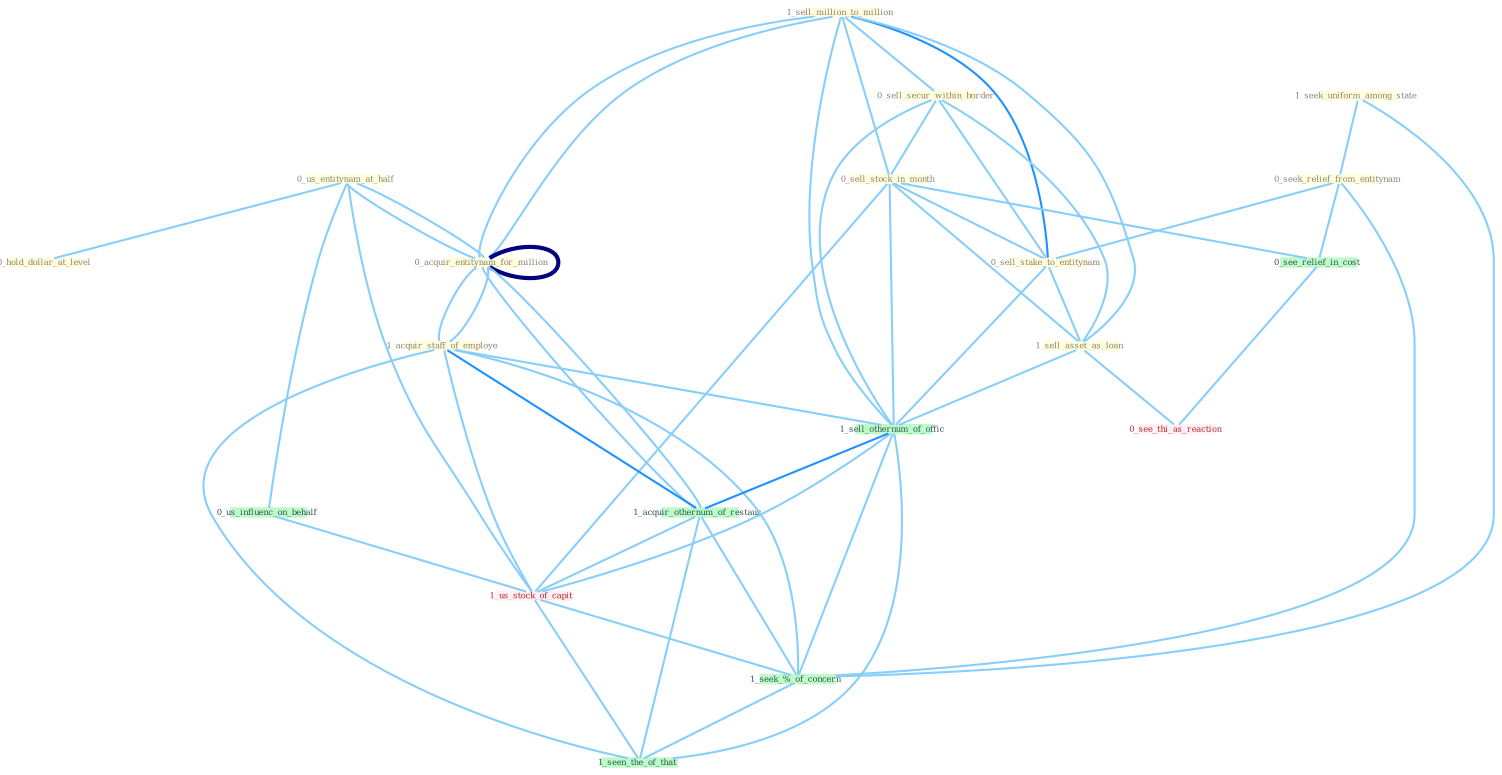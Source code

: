 Graph G{ 
    node
    [shape=polygon,style=filled,width=.5,height=.06,color="#BDFCC9",fixedsize=true,fontsize=4,
    fontcolor="#2f4f4f"];
    {node
    [color="#ffffe0", fontcolor="#8b7d6b"] "0_us_entitynam_at_half " "1_sell_million_to_million " "0_sell_secur_within_border " "1_seek_uniform_among_state " "0_acquir_entitynam_for_million " "0_seek_relief_from_entitynam " "0_sell_stock_in_month " "1_acquir_staff_of_employe " "0_sell_stake_to_entitynam " "0_hold_dollar_at_level " "1_sell_asset_as_loan "}
{node [color="#fff0f5", fontcolor="#b22222"] "0_acquir_entitynam_for_million " "0_see_thi_as_reaction " "1_us_stock_of_capit "}
edge [color="#B0E2FF"];

	"0_us_entitynam_at_half " -- "0_acquir_entitynam_for_million " [w="1", color="#87cefa" ];
	"0_us_entitynam_at_half " -- "0_hold_dollar_at_level " [w="1", color="#87cefa" ];
	"0_us_entitynam_at_half " -- "0_acquir_entitynam_for_million " [w="1", color="#87cefa" ];
	"0_us_entitynam_at_half " -- "0_us_influenc_on_behalf " [w="1", color="#87cefa" ];
	"0_us_entitynam_at_half " -- "1_us_stock_of_capit " [w="1", color="#87cefa" ];
	"1_sell_million_to_million " -- "0_sell_secur_within_border " [w="1", color="#87cefa" ];
	"1_sell_million_to_million " -- "0_acquir_entitynam_for_million " [w="1", color="#87cefa" ];
	"1_sell_million_to_million " -- "0_sell_stock_in_month " [w="1", color="#87cefa" ];
	"1_sell_million_to_million " -- "0_sell_stake_to_entitynam " [w="2", color="#1e90ff" , len=0.8];
	"1_sell_million_to_million " -- "1_sell_asset_as_loan " [w="1", color="#87cefa" ];
	"1_sell_million_to_million " -- "0_acquir_entitynam_for_million " [w="1", color="#87cefa" ];
	"1_sell_million_to_million " -- "1_sell_othernum_of_offic " [w="1", color="#87cefa" ];
	"0_sell_secur_within_border " -- "0_sell_stock_in_month " [w="1", color="#87cefa" ];
	"0_sell_secur_within_border " -- "0_sell_stake_to_entitynam " [w="1", color="#87cefa" ];
	"0_sell_secur_within_border " -- "1_sell_asset_as_loan " [w="1", color="#87cefa" ];
	"0_sell_secur_within_border " -- "1_sell_othernum_of_offic " [w="1", color="#87cefa" ];
	"1_seek_uniform_among_state " -- "0_seek_relief_from_entitynam " [w="1", color="#87cefa" ];
	"1_seek_uniform_among_state " -- "1_seek_%_of_concern " [w="1", color="#87cefa" ];
	"0_acquir_entitynam_for_million " -- "1_acquir_staff_of_employe " [w="1", color="#87cefa" ];
	"0_acquir_entitynam_for_million " -- "0_acquir_entitynam_for_million " [w="4", style=bold, color="#000080", len=0.4];
	"0_acquir_entitynam_for_million " -- "1_acquir_othernum_of_restaur " [w="1", color="#87cefa" ];
	"0_seek_relief_from_entitynam " -- "0_sell_stake_to_entitynam " [w="1", color="#87cefa" ];
	"0_seek_relief_from_entitynam " -- "0_see_relief_in_cost " [w="1", color="#87cefa" ];
	"0_seek_relief_from_entitynam " -- "1_seek_%_of_concern " [w="1", color="#87cefa" ];
	"0_sell_stock_in_month " -- "0_sell_stake_to_entitynam " [w="1", color="#87cefa" ];
	"0_sell_stock_in_month " -- "1_sell_asset_as_loan " [w="1", color="#87cefa" ];
	"0_sell_stock_in_month " -- "1_sell_othernum_of_offic " [w="1", color="#87cefa" ];
	"0_sell_stock_in_month " -- "0_see_relief_in_cost " [w="1", color="#87cefa" ];
	"0_sell_stock_in_month " -- "1_us_stock_of_capit " [w="1", color="#87cefa" ];
	"1_acquir_staff_of_employe " -- "0_acquir_entitynam_for_million " [w="1", color="#87cefa" ];
	"1_acquir_staff_of_employe " -- "1_sell_othernum_of_offic " [w="1", color="#87cefa" ];
	"1_acquir_staff_of_employe " -- "1_acquir_othernum_of_restaur " [w="2", color="#1e90ff" , len=0.8];
	"1_acquir_staff_of_employe " -- "1_us_stock_of_capit " [w="1", color="#87cefa" ];
	"1_acquir_staff_of_employe " -- "1_seek_%_of_concern " [w="1", color="#87cefa" ];
	"1_acquir_staff_of_employe " -- "1_seen_the_of_that " [w="1", color="#87cefa" ];
	"0_sell_stake_to_entitynam " -- "1_sell_asset_as_loan " [w="1", color="#87cefa" ];
	"0_sell_stake_to_entitynam " -- "1_sell_othernum_of_offic " [w="1", color="#87cefa" ];
	"1_sell_asset_as_loan " -- "1_sell_othernum_of_offic " [w="1", color="#87cefa" ];
	"1_sell_asset_as_loan " -- "0_see_thi_as_reaction " [w="1", color="#87cefa" ];
	"0_acquir_entitynam_for_million " -- "1_acquir_othernum_of_restaur " [w="1", color="#87cefa" ];
	"1_sell_othernum_of_offic " -- "1_acquir_othernum_of_restaur " [w="2", color="#1e90ff" , len=0.8];
	"1_sell_othernum_of_offic " -- "1_us_stock_of_capit " [w="1", color="#87cefa" ];
	"1_sell_othernum_of_offic " -- "1_seek_%_of_concern " [w="1", color="#87cefa" ];
	"1_sell_othernum_of_offic " -- "1_seen_the_of_that " [w="1", color="#87cefa" ];
	"0_us_influenc_on_behalf " -- "1_us_stock_of_capit " [w="1", color="#87cefa" ];
	"0_see_relief_in_cost " -- "0_see_thi_as_reaction " [w="1", color="#87cefa" ];
	"1_acquir_othernum_of_restaur " -- "1_us_stock_of_capit " [w="1", color="#87cefa" ];
	"1_acquir_othernum_of_restaur " -- "1_seek_%_of_concern " [w="1", color="#87cefa" ];
	"1_acquir_othernum_of_restaur " -- "1_seen_the_of_that " [w="1", color="#87cefa" ];
	"1_us_stock_of_capit " -- "1_seek_%_of_concern " [w="1", color="#87cefa" ];
	"1_us_stock_of_capit " -- "1_seen_the_of_that " [w="1", color="#87cefa" ];
	"1_seek_%_of_concern " -- "1_seen_the_of_that " [w="1", color="#87cefa" ];
}